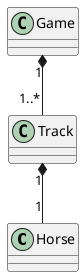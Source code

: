 @startuml HorseRace
class Horse
class Track
class Game

Track "1" *-- "1" Horse
Game "1" *-- "1..*" Track